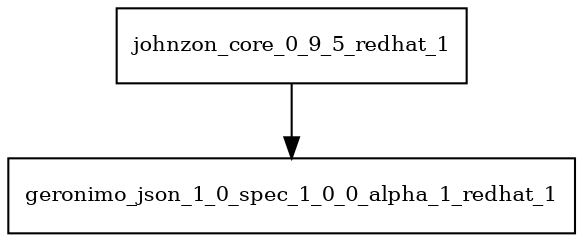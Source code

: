 digraph johnzon_core_0_9_5_redhat_1_dependencies {
  node [shape = box, fontsize=10.0];
  johnzon_core_0_9_5_redhat_1 -> geronimo_json_1_0_spec_1_0_0_alpha_1_redhat_1;
}
